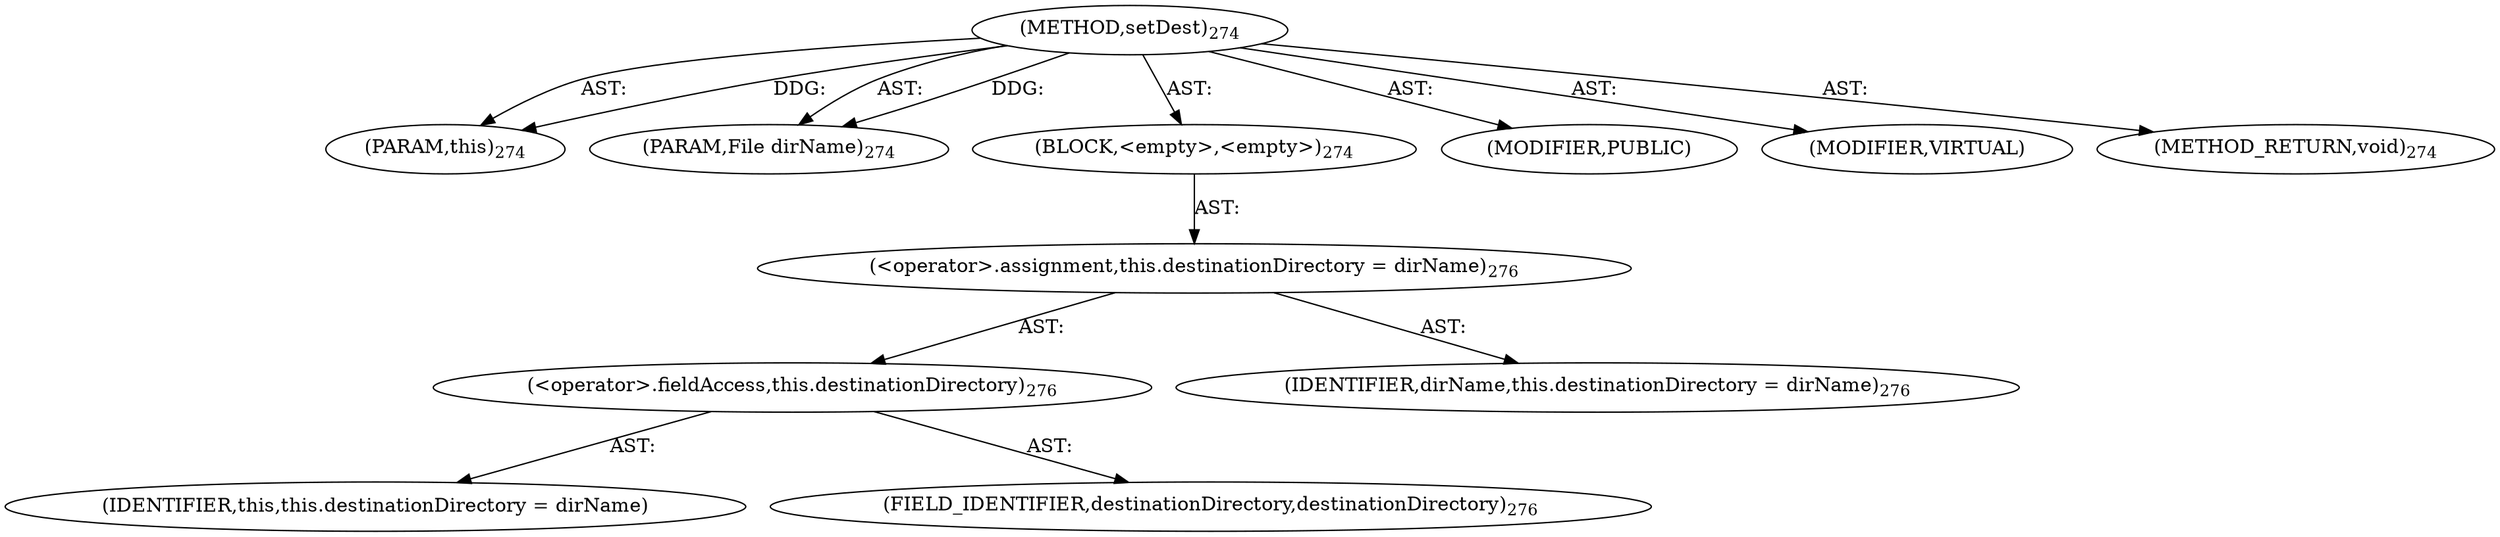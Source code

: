 digraph "setDest" {  
"111669149700" [label = <(METHOD,setDest)<SUB>274</SUB>> ]
"115964116999" [label = <(PARAM,this)<SUB>274</SUB>> ]
"115964117000" [label = <(PARAM,File dirName)<SUB>274</SUB>> ]
"25769803795" [label = <(BLOCK,&lt;empty&gt;,&lt;empty&gt;)<SUB>274</SUB>> ]
"30064771250" [label = <(&lt;operator&gt;.assignment,this.destinationDirectory = dirName)<SUB>276</SUB>> ]
"30064771251" [label = <(&lt;operator&gt;.fieldAccess,this.destinationDirectory)<SUB>276</SUB>> ]
"68719476864" [label = <(IDENTIFIER,this,this.destinationDirectory = dirName)> ]
"55834574883" [label = <(FIELD_IDENTIFIER,destinationDirectory,destinationDirectory)<SUB>276</SUB>> ]
"68719476865" [label = <(IDENTIFIER,dirName,this.destinationDirectory = dirName)<SUB>276</SUB>> ]
"133143986190" [label = <(MODIFIER,PUBLIC)> ]
"133143986191" [label = <(MODIFIER,VIRTUAL)> ]
"128849018884" [label = <(METHOD_RETURN,void)<SUB>274</SUB>> ]
  "111669149700" -> "115964116999"  [ label = "AST: "] 
  "111669149700" -> "115964117000"  [ label = "AST: "] 
  "111669149700" -> "25769803795"  [ label = "AST: "] 
  "111669149700" -> "133143986190"  [ label = "AST: "] 
  "111669149700" -> "133143986191"  [ label = "AST: "] 
  "111669149700" -> "128849018884"  [ label = "AST: "] 
  "25769803795" -> "30064771250"  [ label = "AST: "] 
  "30064771250" -> "30064771251"  [ label = "AST: "] 
  "30064771250" -> "68719476865"  [ label = "AST: "] 
  "30064771251" -> "68719476864"  [ label = "AST: "] 
  "30064771251" -> "55834574883"  [ label = "AST: "] 
  "111669149700" -> "115964116999"  [ label = "DDG: "] 
  "111669149700" -> "115964117000"  [ label = "DDG: "] 
}
